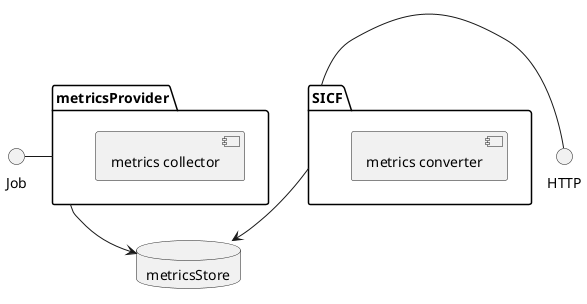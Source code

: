 @startuml component_diagram

Job - metricsProvider
HTTP - SICF
metricsProvider --> metricsStore
SICF --> metricsStore 
package "metricsProvider" {
  [metrics collector] 
}

package "SICF" {
  [metrics converter]
}

database "metricsStore" { 

}
@enduml